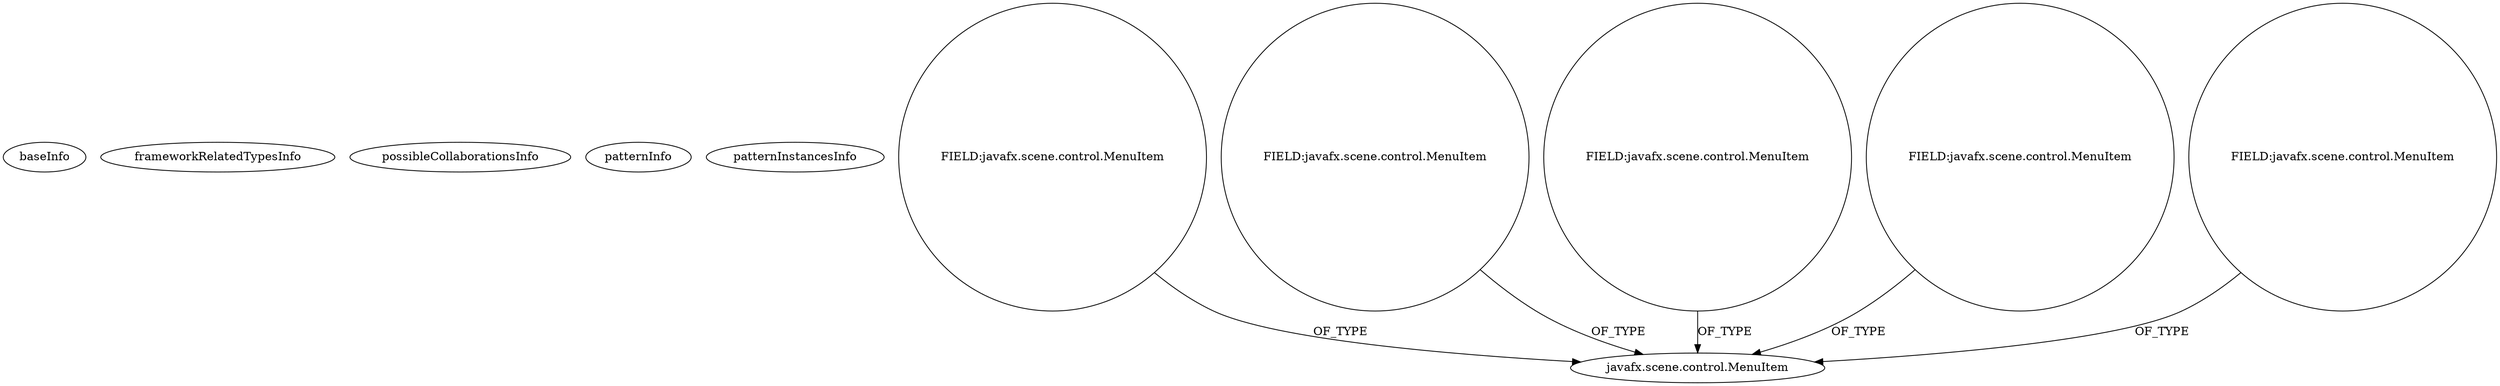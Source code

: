 digraph {
baseInfo[graphId=535,category="pattern",isAnonymous=false,possibleRelation=false]
frameworkRelatedTypesInfo[]
possibleCollaborationsInfo[]
patternInfo[frequency=10.0,patternRootClient=null]
patternInstancesInfo[0="kevinkdo-draw~/kevinkdo-draw/draw-master/src/views/DrawMenuBar.java~DrawMenuBar~3444",1="zvakanaka-bitbit~/zvakanaka-bitbit/bitbit-master/src/bitbit/BitBit.java~BitBit~4923",2="jasonwr-jhuep_ent_web_dev~/jasonwr-jhuep_ent_web_dev/jhuep_ent_web_dev-master/src/hw10/main/Retail.java~Retail~3269",3="weltensturm-milca~/weltensturm-milca/milca-master/src/milca/GUI.java~GUI~4747",4="tarchan-ClipFX~/tarchan-ClipFX/ClipFX-master/src/com/mac/tarchan/clipfx/ClipFXController.java~ClipFXController~4467",5="JoshuaHanrahan-DVDCollectionApp~/JoshuaHanrahan-DVDCollectionApp/DVDCollectionApp-master/src/dvdcollectionapp/view/DvdcollectionappfxmlController.java~DvdcollectionappfxmlController~728",6="Technius-Starbound-Mod-Toolkit~/Technius-Starbound-Mod-Toolkit/Starbound-Mod-Toolkit-master/src/main/java/co/technius/starboundmodtoolkit/ModToolkitMenu.java~ModToolkitMenu~1420",7="atsticks-FXOne~/atsticks-FXOne/FXOne-master/org.fxone/fxone-ui/src/main/java/org/fxone/ui/rt/components/view/ViewMenu.java~ViewMenu~1931",8="jasonwr-jhuep_ent_web_dev~/jasonwr-jhuep_ent_web_dev/jhuep_ent_web_dev-master/src/hw8/main/Retail.java~Retail~3291",9="sebbafer-Sebanana~/sebbafer-Sebanana/Sebanana-master/src/sebanana/views/MyMenubar.java~MyMenubar~4131"]
4[label="javafx.scene.control.MenuItem",vertexType="FRAMEWORK_CLASS_TYPE",isFrameworkType=false]
3[label="FIELD:javafx.scene.control.MenuItem",vertexType="FIELD_DECLARATION",isFrameworkType=false,shape=circle]
15[label="FIELD:javafx.scene.control.MenuItem",vertexType="FIELD_DECLARATION",isFrameworkType=false,shape=circle]
7[label="FIELD:javafx.scene.control.MenuItem",vertexType="FIELD_DECLARATION",isFrameworkType=false,shape=circle]
9[label="FIELD:javafx.scene.control.MenuItem",vertexType="FIELD_DECLARATION",isFrameworkType=false,shape=circle]
5[label="FIELD:javafx.scene.control.MenuItem",vertexType="FIELD_DECLARATION",isFrameworkType=false,shape=circle]
9->4[label="OF_TYPE"]
15->4[label="OF_TYPE"]
5->4[label="OF_TYPE"]
3->4[label="OF_TYPE"]
7->4[label="OF_TYPE"]
}
